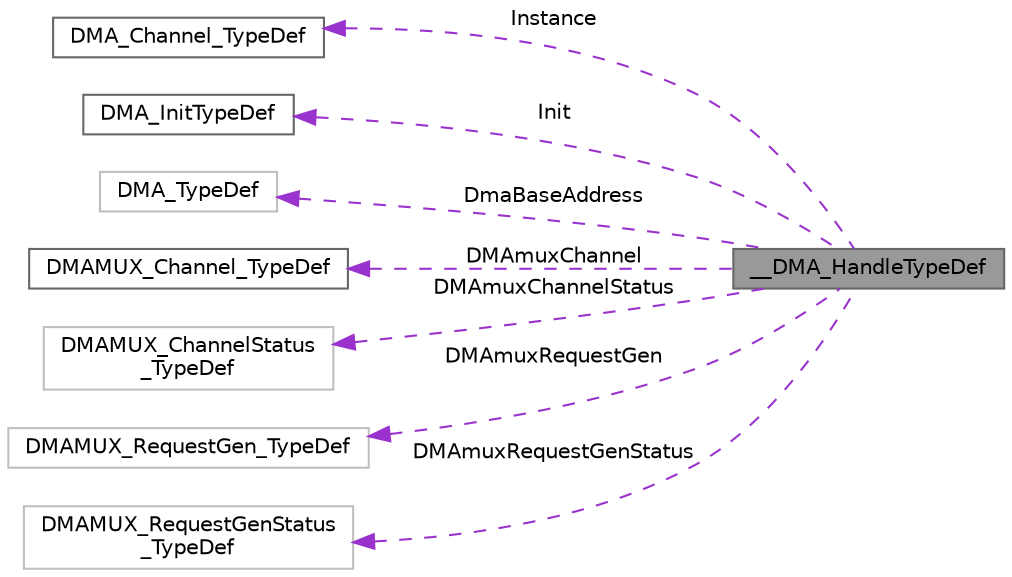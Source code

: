 digraph "__DMA_HandleTypeDef"
{
 // LATEX_PDF_SIZE
  bgcolor="transparent";
  edge [fontname=Helvetica,fontsize=10,labelfontname=Helvetica,labelfontsize=10];
  node [fontname=Helvetica,fontsize=10,shape=box,height=0.2,width=0.4];
  rankdir="LR";
  Node1 [label="__DMA_HandleTypeDef",height=0.2,width=0.4,color="gray40", fillcolor="grey60", style="filled", fontcolor="black",tooltip="DMA handle Structure definition."];
  Node2 -> Node1 [dir="back",color="darkorchid3",style="dashed",label=" Instance" ];
  Node2 [label="DMA_Channel_TypeDef",height=0.2,width=0.4,color="gray40", fillcolor="white", style="filled",URL="$struct_d_m_a___channel___type_def.html",tooltip="DMA Controller."];
  Node3 -> Node1 [dir="back",color="darkorchid3",style="dashed",label=" Init" ];
  Node3 [label="DMA_InitTypeDef",height=0.2,width=0.4,color="gray40", fillcolor="white", style="filled",URL="$struct_d_m_a___init_type_def.html",tooltip="DMA Configuration Structure definition."];
  Node4 -> Node1 [dir="back",color="darkorchid3",style="dashed",label=" DmaBaseAddress" ];
  Node4 [label="DMA_TypeDef",height=0.2,width=0.4,color="grey75", fillcolor="white", style="filled",URL="$struct_d_m_a___type_def.html",tooltip=" "];
  Node5 -> Node1 [dir="back",color="darkorchid3",style="dashed",label=" DMAmuxChannel" ];
  Node5 [label="DMAMUX_Channel_TypeDef",height=0.2,width=0.4,color="gray40", fillcolor="white", style="filled",URL="$struct_d_m_a_m_u_x___channel___type_def.html",tooltip="DMA Multiplexer."];
  Node6 -> Node1 [dir="back",color="darkorchid3",style="dashed",label=" DMAmuxChannelStatus" ];
  Node6 [label="DMAMUX_ChannelStatus\l_TypeDef",height=0.2,width=0.4,color="grey75", fillcolor="white", style="filled",URL="$struct_d_m_a_m_u_x___channel_status___type_def.html",tooltip=" "];
  Node7 -> Node1 [dir="back",color="darkorchid3",style="dashed",label=" DMAmuxRequestGen" ];
  Node7 [label="DMAMUX_RequestGen_TypeDef",height=0.2,width=0.4,color="grey75", fillcolor="white", style="filled",URL="$struct_d_m_a_m_u_x___request_gen___type_def.html",tooltip=" "];
  Node8 -> Node1 [dir="back",color="darkorchid3",style="dashed",label=" DMAmuxRequestGenStatus" ];
  Node8 [label="DMAMUX_RequestGenStatus\l_TypeDef",height=0.2,width=0.4,color="grey75", fillcolor="white", style="filled",URL="$struct_d_m_a_m_u_x___request_gen_status___type_def.html",tooltip=" "];
}
